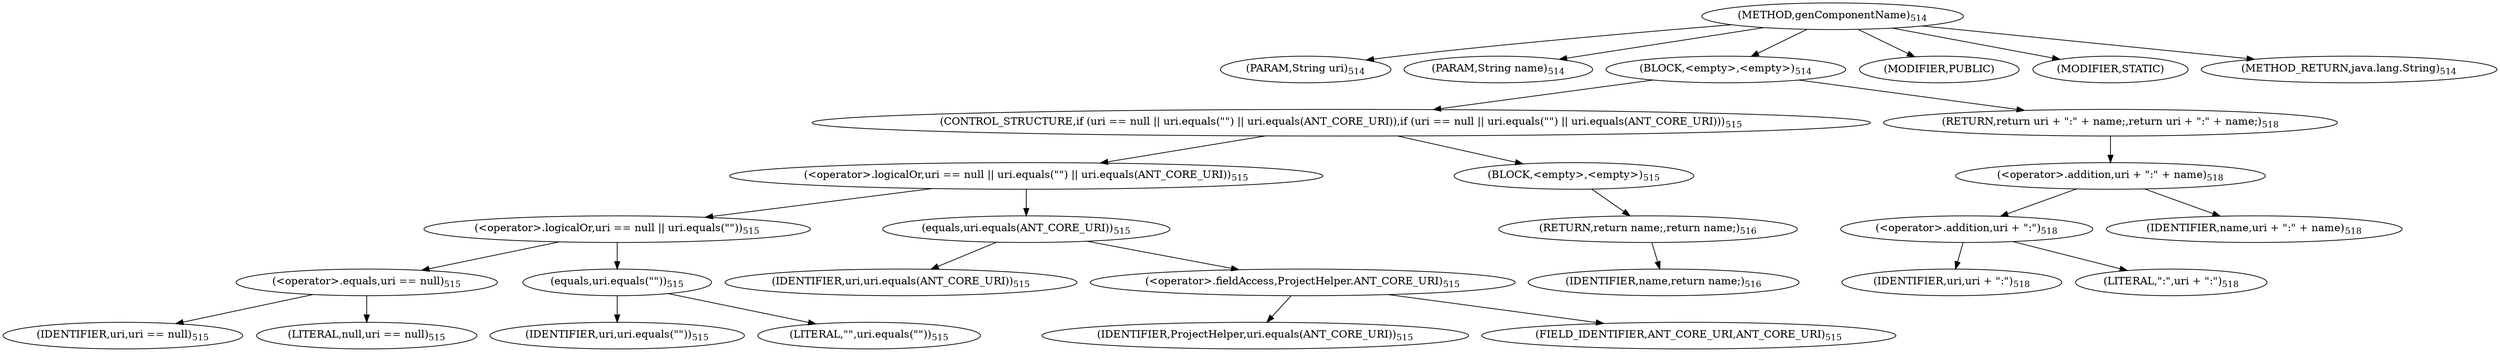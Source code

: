 digraph "genComponentName" {  
"558" [label = <(METHOD,genComponentName)<SUB>514</SUB>> ]
"559" [label = <(PARAM,String uri)<SUB>514</SUB>> ]
"560" [label = <(PARAM,String name)<SUB>514</SUB>> ]
"561" [label = <(BLOCK,&lt;empty&gt;,&lt;empty&gt;)<SUB>514</SUB>> ]
"562" [label = <(CONTROL_STRUCTURE,if (uri == null || uri.equals(&quot;&quot;) || uri.equals(ANT_CORE_URI)),if (uri == null || uri.equals(&quot;&quot;) || uri.equals(ANT_CORE_URI)))<SUB>515</SUB>> ]
"563" [label = <(&lt;operator&gt;.logicalOr,uri == null || uri.equals(&quot;&quot;) || uri.equals(ANT_CORE_URI))<SUB>515</SUB>> ]
"564" [label = <(&lt;operator&gt;.logicalOr,uri == null || uri.equals(&quot;&quot;))<SUB>515</SUB>> ]
"565" [label = <(&lt;operator&gt;.equals,uri == null)<SUB>515</SUB>> ]
"566" [label = <(IDENTIFIER,uri,uri == null)<SUB>515</SUB>> ]
"567" [label = <(LITERAL,null,uri == null)<SUB>515</SUB>> ]
"568" [label = <(equals,uri.equals(&quot;&quot;))<SUB>515</SUB>> ]
"569" [label = <(IDENTIFIER,uri,uri.equals(&quot;&quot;))<SUB>515</SUB>> ]
"570" [label = <(LITERAL,&quot;&quot;,uri.equals(&quot;&quot;))<SUB>515</SUB>> ]
"571" [label = <(equals,uri.equals(ANT_CORE_URI))<SUB>515</SUB>> ]
"572" [label = <(IDENTIFIER,uri,uri.equals(ANT_CORE_URI))<SUB>515</SUB>> ]
"573" [label = <(&lt;operator&gt;.fieldAccess,ProjectHelper.ANT_CORE_URI)<SUB>515</SUB>> ]
"574" [label = <(IDENTIFIER,ProjectHelper,uri.equals(ANT_CORE_URI))<SUB>515</SUB>> ]
"575" [label = <(FIELD_IDENTIFIER,ANT_CORE_URI,ANT_CORE_URI)<SUB>515</SUB>> ]
"576" [label = <(BLOCK,&lt;empty&gt;,&lt;empty&gt;)<SUB>515</SUB>> ]
"577" [label = <(RETURN,return name;,return name;)<SUB>516</SUB>> ]
"578" [label = <(IDENTIFIER,name,return name;)<SUB>516</SUB>> ]
"579" [label = <(RETURN,return uri + &quot;:&quot; + name;,return uri + &quot;:&quot; + name;)<SUB>518</SUB>> ]
"580" [label = <(&lt;operator&gt;.addition,uri + &quot;:&quot; + name)<SUB>518</SUB>> ]
"581" [label = <(&lt;operator&gt;.addition,uri + &quot;:&quot;)<SUB>518</SUB>> ]
"582" [label = <(IDENTIFIER,uri,uri + &quot;:&quot;)<SUB>518</SUB>> ]
"583" [label = <(LITERAL,&quot;:&quot;,uri + &quot;:&quot;)<SUB>518</SUB>> ]
"584" [label = <(IDENTIFIER,name,uri + &quot;:&quot; + name)<SUB>518</SUB>> ]
"585" [label = <(MODIFIER,PUBLIC)> ]
"586" [label = <(MODIFIER,STATIC)> ]
"587" [label = <(METHOD_RETURN,java.lang.String)<SUB>514</SUB>> ]
  "558" -> "559" 
  "558" -> "560" 
  "558" -> "561" 
  "558" -> "585" 
  "558" -> "586" 
  "558" -> "587" 
  "561" -> "562" 
  "561" -> "579" 
  "562" -> "563" 
  "562" -> "576" 
  "563" -> "564" 
  "563" -> "571" 
  "564" -> "565" 
  "564" -> "568" 
  "565" -> "566" 
  "565" -> "567" 
  "568" -> "569" 
  "568" -> "570" 
  "571" -> "572" 
  "571" -> "573" 
  "573" -> "574" 
  "573" -> "575" 
  "576" -> "577" 
  "577" -> "578" 
  "579" -> "580" 
  "580" -> "581" 
  "580" -> "584" 
  "581" -> "582" 
  "581" -> "583" 
}
